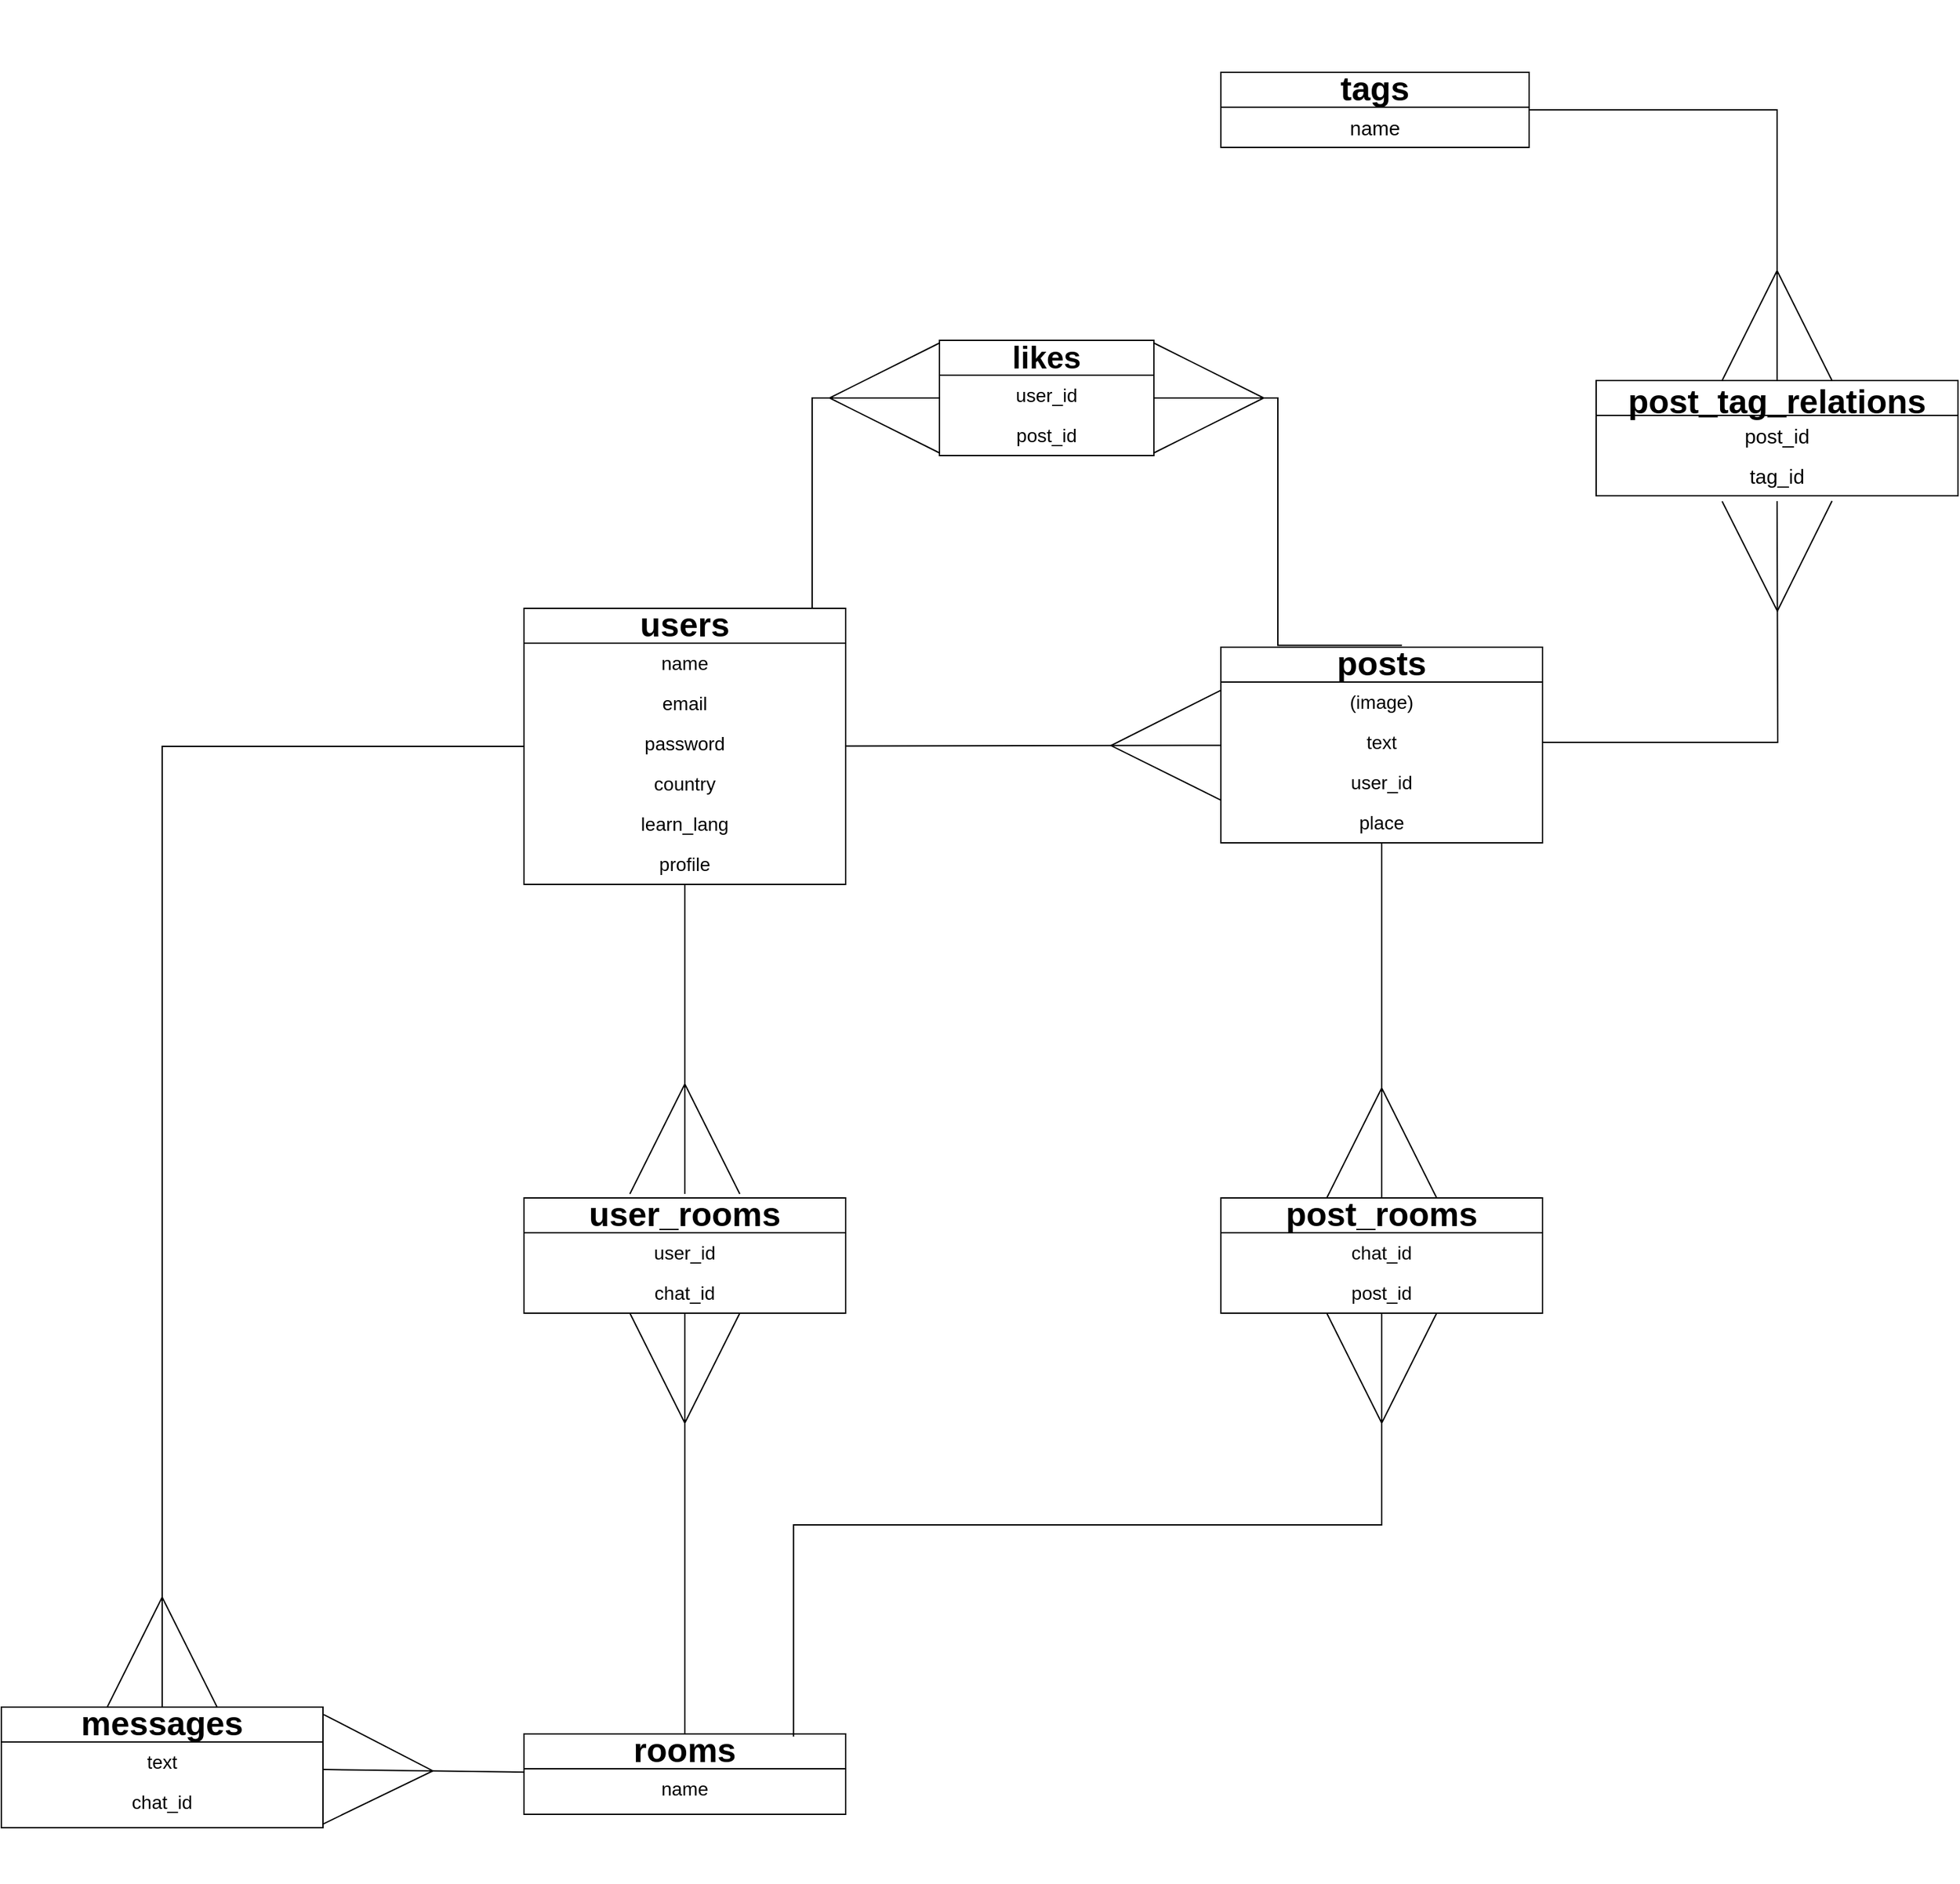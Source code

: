 <mxfile version="13.6.5">
    <diagram id="rpppzsLynnNAf13KlVOm" name="ページ1">
        <mxGraphModel dx="1867" dy="3309" grid="1" gridSize="10" guides="1" tooltips="1" connect="1" arrows="1" fold="1" page="1" pageScale="1" pageWidth="827" pageHeight="1169" math="0" shadow="0">
            <root>
                <mxCell id="0"/>
                <mxCell id="1" parent="0"/>
                <mxCell id="35" style="edgeStyle=none;rounded=0;orthogonalLoop=1;jettySize=auto;html=1;entryX=0.5;entryY=0;entryDx=0;entryDy=0;fontSize=14;endArrow=ERmany;endFill=0;endSize=80;" edge="1" parent="1" source="64">
                    <mxGeometry relative="1" as="geometry">
                        <mxPoint x="-40" y="-1667" as="sourcePoint"/>
                        <mxPoint x="-40" y="-1403" as="targetPoint"/>
                    </mxGeometry>
                </mxCell>
                <mxCell id="43" style="edgeStyle=none;rounded=0;orthogonalLoop=1;jettySize=auto;html=1;endArrow=ERmany;endFill=0;endSize=80;fontSize=14;" edge="1" parent="1" source="14" target="2">
                    <mxGeometry relative="1" as="geometry"/>
                </mxCell>
                <mxCell id="62" style="edgeStyle=orthogonalEdgeStyle;rounded=0;orthogonalLoop=1;jettySize=auto;html=1;entryX=0.5;entryY=0;entryDx=0;entryDy=0;startArrow=none;startFill=0;startSize=80;sourcePerimeterSpacing=0;endArrow=ERmany;endFill=0;endSize=80;targetPerimeterSpacing=80;strokeWidth=1;fontSize=14;" edge="1" parent="1" source="14" target="10">
                    <mxGeometry relative="1" as="geometry"/>
                </mxCell>
                <mxCell id="14" value="users" style="swimlane;fontStyle=1;childLayout=stackLayout;horizontal=1;startSize=26;horizontalStack=0;resizeParent=1;resizeParentMax=0;resizeLast=0;collapsible=1;marginBottom=0;align=center;fontSize=25;verticalAlign=bottom;" vertex="1" parent="1">
                    <mxGeometry x="-160" y="-1840" width="240" height="206" as="geometry"/>
                </mxCell>
                <mxCell id="16" value="name" style="text;strokeColor=none;fillColor=none;spacingLeft=4;spacingRight=4;overflow=hidden;rotatable=0;points=[[0,0.5],[1,0.5]];portConstraint=eastwest;fontSize=14;align=center;" vertex="1" parent="14">
                    <mxGeometry y="26" width="240" height="30" as="geometry"/>
                </mxCell>
                <mxCell id="17" value="email" style="text;strokeColor=none;fillColor=none;spacingLeft=4;spacingRight=4;overflow=hidden;rotatable=0;points=[[0,0.5],[1,0.5]];portConstraint=eastwest;fontSize=14;align=center;" vertex="1" parent="14">
                    <mxGeometry y="56" width="240" height="30" as="geometry"/>
                </mxCell>
                <mxCell id="26" value="password" style="text;strokeColor=none;fillColor=none;spacingLeft=4;spacingRight=4;overflow=hidden;rotatable=0;points=[[0,0.5],[1,0.5]];portConstraint=eastwest;fontSize=14;align=center;" vertex="1" parent="14">
                    <mxGeometry y="86" width="240" height="30" as="geometry"/>
                </mxCell>
                <mxCell id="29" value="country" style="text;strokeColor=none;fillColor=none;spacingLeft=4;spacingRight=4;overflow=hidden;rotatable=0;points=[[0,0.5],[1,0.5]];portConstraint=eastwest;fontSize=14;align=center;" vertex="1" parent="14">
                    <mxGeometry y="116" width="240" height="30" as="geometry"/>
                </mxCell>
                <mxCell id="30" value="learn_lang" style="text;strokeColor=none;fillColor=none;spacingLeft=4;spacingRight=4;overflow=hidden;rotatable=0;points=[[0,0.5],[1,0.5]];portConstraint=eastwest;fontSize=14;align=center;" vertex="1" parent="14">
                    <mxGeometry y="146" width="240" height="30" as="geometry"/>
                </mxCell>
                <mxCell id="64" value="profile" style="text;strokeColor=none;fillColor=none;spacingLeft=4;spacingRight=4;overflow=hidden;rotatable=0;points=[[0,0.5],[1,0.5]];portConstraint=eastwest;fontSize=14;align=center;" vertex="1" parent="14">
                    <mxGeometry y="176" width="240" height="30" as="geometry"/>
                </mxCell>
                <mxCell id="18" value="user_rooms" style="swimlane;fontStyle=1;childLayout=stackLayout;horizontal=1;startSize=26;horizontalStack=0;resizeParent=1;resizeParentMax=0;resizeLast=0;collapsible=1;marginBottom=0;align=center;fontSize=25;verticalAlign=bottom;" vertex="1" parent="1">
                    <mxGeometry x="-160" y="-1400" width="240" height="86" as="geometry"/>
                </mxCell>
                <mxCell id="19" value="user_id" style="text;strokeColor=none;fillColor=none;spacingLeft=4;spacingRight=4;overflow=hidden;rotatable=0;points=[[0,0.5],[1,0.5]];portConstraint=eastwest;fontSize=14;align=center;" vertex="1" parent="18">
                    <mxGeometry y="26" width="240" height="30" as="geometry"/>
                </mxCell>
                <mxCell id="20" value="chat_id" style="text;strokeColor=none;fillColor=none;spacingLeft=4;spacingRight=4;overflow=hidden;rotatable=0;points=[[0,0.5],[1,0.5]];portConstraint=eastwest;fontSize=14;align=center;" vertex="1" parent="18">
                    <mxGeometry y="56" width="240" height="30" as="geometry"/>
                </mxCell>
                <mxCell id="36" style="edgeStyle=none;rounded=0;orthogonalLoop=1;jettySize=auto;html=1;endArrow=ERmany;endFill=0;endSize=80;fontSize=14;" edge="1" parent="1" source="22" target="18">
                    <mxGeometry relative="1" as="geometry"/>
                </mxCell>
                <mxCell id="37" style="edgeStyle=none;rounded=0;orthogonalLoop=1;jettySize=auto;html=1;endArrow=ERmany;endFill=0;endSize=80;fontSize=14;" edge="1" parent="1" source="22" target="10">
                    <mxGeometry relative="1" as="geometry"/>
                </mxCell>
                <mxCell id="22" value="rooms" style="swimlane;fontStyle=1;childLayout=stackLayout;horizontal=1;startSize=26;horizontalStack=0;resizeParent=1;resizeParentMax=0;resizeLast=0;collapsible=1;marginBottom=0;align=center;fontSize=25;verticalAlign=bottom;" vertex="1" parent="1">
                    <mxGeometry x="-160" y="-1000" width="240" height="60" as="geometry"/>
                </mxCell>
                <mxCell id="23" value="name" style="text;strokeColor=none;fillColor=none;spacingLeft=4;spacingRight=4;overflow=hidden;rotatable=0;points=[[0,0.5],[1,0.5]];portConstraint=eastwest;fontSize=14;align=center;" vertex="1" parent="22">
                    <mxGeometry y="26" width="240" height="34" as="geometry"/>
                </mxCell>
                <mxCell id="48" style="edgeStyle=elbowEdgeStyle;rounded=0;orthogonalLoop=1;jettySize=auto;elbow=vertical;html=1;entryX=0.838;entryY=0.033;entryDx=0;entryDy=0;entryPerimeter=0;startArrow=ERmany;startFill=0;endArrow=none;endFill=0;endSize=80;targetPerimeterSpacing=80;strokeWidth=1;fontSize=14;sourcePerimeterSpacing=0;startSize=80;" edge="1" parent="1" source="6" target="22">
                    <mxGeometry relative="1" as="geometry"/>
                </mxCell>
                <mxCell id="6" value="post_rooms" style="swimlane;fontStyle=1;childLayout=stackLayout;horizontal=1;startSize=26;horizontalStack=0;resizeParent=1;resizeParentMax=0;resizeLast=0;collapsible=1;marginBottom=0;align=center;fontSize=25;verticalAlign=bottom;" vertex="1" parent="1">
                    <mxGeometry x="360" y="-1400" width="240" height="86" as="geometry"/>
                </mxCell>
                <mxCell id="7" value="chat_id" style="text;strokeColor=none;fillColor=none;spacingLeft=4;spacingRight=4;overflow=hidden;rotatable=0;points=[[0,0.5],[1,0.5]];portConstraint=eastwest;fontSize=14;align=center;" vertex="1" parent="6">
                    <mxGeometry y="26" width="240" height="30" as="geometry"/>
                </mxCell>
                <mxCell id="8" value="post_id" style="text;strokeColor=none;fillColor=none;spacingLeft=4;spacingRight=4;overflow=hidden;rotatable=0;points=[[0,0.5],[1,0.5]];portConstraint=eastwest;fontSize=14;align=center;" vertex="1" parent="6">
                    <mxGeometry y="56" width="240" height="30" as="geometry"/>
                </mxCell>
                <mxCell id="38" style="edgeStyle=none;rounded=0;orthogonalLoop=1;jettySize=auto;html=1;endArrow=ERmany;endFill=0;endSize=80;fontSize=14;" edge="1" parent="1" source="2" target="6">
                    <mxGeometry relative="1" as="geometry"/>
                </mxCell>
                <mxCell id="2" value="posts" style="swimlane;fontStyle=1;childLayout=stackLayout;horizontal=1;startSize=26;horizontalStack=0;resizeParent=1;resizeParentMax=0;resizeLast=0;collapsible=1;marginBottom=0;align=center;fontSize=25;verticalAlign=bottom;" vertex="1" parent="1">
                    <mxGeometry x="360" y="-1811" width="240" height="146" as="geometry"/>
                </mxCell>
                <mxCell id="3" value="(image)" style="text;strokeColor=none;fillColor=none;spacingLeft=4;spacingRight=4;overflow=hidden;rotatable=0;points=[[0,0.5],[1,0.5]];portConstraint=eastwest;fontSize=14;align=center;" vertex="1" parent="2">
                    <mxGeometry y="26" width="240" height="30" as="geometry"/>
                </mxCell>
                <mxCell id="4" value="text" style="text;strokeColor=none;fillColor=none;spacingLeft=4;spacingRight=4;overflow=hidden;rotatable=0;points=[[0,0.5],[1,0.5]];portConstraint=eastwest;fontSize=14;align=center;" vertex="1" parent="2">
                    <mxGeometry y="56" width="240" height="30" as="geometry"/>
                </mxCell>
                <mxCell id="5" value="user_id" style="text;strokeColor=none;fillColor=none;spacingLeft=4;spacingRight=4;overflow=hidden;rotatable=0;points=[[0,0.5],[1,0.5]];portConstraint=eastwest;fontSize=14;align=center;" vertex="1" parent="2">
                    <mxGeometry y="86" width="240" height="30" as="geometry"/>
                </mxCell>
                <mxCell id="63" value="place" style="text;strokeColor=none;fillColor=none;spacingLeft=4;spacingRight=4;overflow=hidden;rotatable=0;points=[[0,0.5],[1,0.5]];portConstraint=eastwest;fontSize=14;align=center;" vertex="1" parent="2">
                    <mxGeometry y="116" width="240" height="30" as="geometry"/>
                </mxCell>
                <mxCell id="55" style="edgeStyle=elbowEdgeStyle;rounded=0;orthogonalLoop=1;jettySize=auto;html=1;entryX=0.5;entryY=0;entryDx=0;entryDy=0;startArrow=ERmany;startFill=0;startSize=80;sourcePerimeterSpacing=0;endArrow=none;endFill=0;endSize=80;targetPerimeterSpacing=80;strokeWidth=1;fontSize=14;" edge="1" parent="1" source="31" target="14">
                    <mxGeometry relative="1" as="geometry"/>
                </mxCell>
                <mxCell id="56" style="edgeStyle=elbowEdgeStyle;rounded=0;orthogonalLoop=1;jettySize=auto;html=1;entryX=0.563;entryY=-0.009;entryDx=0;entryDy=0;entryPerimeter=0;startArrow=ERmany;startFill=0;startSize=80;sourcePerimeterSpacing=0;endArrow=none;endFill=0;endSize=80;targetPerimeterSpacing=80;strokeWidth=1;fontSize=14;" edge="1" parent="1" source="31" target="2">
                    <mxGeometry relative="1" as="geometry"/>
                </mxCell>
                <mxCell id="31" value="likes" style="swimlane;fontStyle=1;childLayout=stackLayout;horizontal=1;startSize=26;horizontalStack=0;resizeParent=1;resizeParentMax=0;resizeLast=0;collapsible=1;marginBottom=0;align=center;fontSize=23;verticalAlign=bottom;" vertex="1" parent="1">
                    <mxGeometry x="150" y="-2040" width="160" height="86" as="geometry"/>
                </mxCell>
                <mxCell id="32" value="user_id" style="text;strokeColor=none;fillColor=none;spacingLeft=4;spacingRight=4;overflow=hidden;rotatable=0;points=[[0,0.5],[1,0.5]];portConstraint=eastwest;fontSize=14;align=center;" vertex="1" parent="31">
                    <mxGeometry y="26" width="160" height="30" as="geometry"/>
                </mxCell>
                <mxCell id="33" value="post_id" style="text;strokeColor=none;fillColor=none;spacingLeft=4;spacingRight=4;overflow=hidden;rotatable=0;points=[[0,0.5],[1,0.5]];portConstraint=eastwest;fontSize=14;align=center;" vertex="1" parent="31">
                    <mxGeometry y="56" width="160" height="30" as="geometry"/>
                </mxCell>
                <mxCell id="10" value="messages" style="swimlane;fontStyle=1;childLayout=stackLayout;horizontal=1;startSize=26;horizontalStack=0;resizeParent=1;resizeParentMax=0;resizeLast=0;collapsible=1;marginBottom=0;align=center;fontSize=25;verticalAlign=bottom;" vertex="1" parent="1">
                    <mxGeometry x="-550" y="-1020" width="240" height="90" as="geometry"/>
                </mxCell>
                <mxCell id="11" value="text" style="text;strokeColor=none;fillColor=none;spacingLeft=4;spacingRight=4;overflow=hidden;rotatable=0;points=[[0,0.5],[1,0.5]];portConstraint=eastwest;fontSize=14;align=center;" vertex="1" parent="10">
                    <mxGeometry y="26" width="240" height="30" as="geometry"/>
                </mxCell>
                <mxCell id="12" value="chat_id" style="text;strokeColor=none;fillColor=none;spacingLeft=4;spacingRight=4;overflow=hidden;rotatable=0;points=[[0,0.5],[1,0.5]];portConstraint=eastwest;fontSize=14;align=center;" vertex="1" parent="10">
                    <mxGeometry y="56" width="240" height="34" as="geometry"/>
                </mxCell>
                <mxCell id="65" value="post_tag_relations" style="swimlane;fontStyle=1;childLayout=stackLayout;horizontal=1;startSize=26;horizontalStack=0;resizeParent=1;resizeParentMax=0;resizeLast=0;collapsible=1;marginBottom=0;align=center;fontSize=25;" vertex="1" parent="1">
                    <mxGeometry x="640" y="-2010" width="270" height="86" as="geometry"/>
                </mxCell>
                <mxCell id="66" value="post_id" style="text;strokeColor=none;fillColor=none;spacingLeft=4;spacingRight=4;overflow=hidden;rotatable=0;points=[[0,0.5],[1,0.5]];portConstraint=eastwest;fontSize=15;align=center;" vertex="1" parent="65">
                    <mxGeometry y="26" width="270" height="30" as="geometry"/>
                </mxCell>
                <mxCell id="67" value="tag_id" style="text;strokeColor=none;fillColor=none;spacingLeft=4;spacingRight=4;overflow=hidden;rotatable=0;points=[[0,0.5],[1,0.5]];portConstraint=eastwest;fontSize=15;align=center;" vertex="1" parent="65">
                    <mxGeometry y="56" width="270" height="30" as="geometry"/>
                </mxCell>
                <mxCell id="79" style="edgeStyle=orthogonalEdgeStyle;rounded=0;orthogonalLoop=1;jettySize=auto;html=1;entryX=0.5;entryY=0;entryDx=0;entryDy=0;startArrow=none;startFill=0;startSize=80;sourcePerimeterSpacing=0;endArrow=ERmany;endFill=0;endSize=80;targetPerimeterSpacing=80;strokeWidth=1;fontSize=25;" edge="1" parent="1" source="74" target="65">
                    <mxGeometry relative="1" as="geometry"/>
                </mxCell>
                <mxCell id="74" value="tags" style="swimlane;fontStyle=1;childLayout=stackLayout;horizontal=1;startSize=26;horizontalStack=0;resizeParent=1;resizeParentMax=0;resizeLast=0;collapsible=1;marginBottom=0;align=center;fontSize=25;verticalAlign=bottom;" vertex="1" parent="1">
                    <mxGeometry x="360" y="-2240" width="230" height="56" as="geometry"/>
                </mxCell>
                <mxCell id="75" value="name" style="text;strokeColor=none;fillColor=none;spacingLeft=4;spacingRight=4;overflow=hidden;rotatable=0;points=[[0,0.5],[1,0.5]];portConstraint=eastwest;fontSize=15;align=center;" vertex="1" parent="74">
                    <mxGeometry y="26" width="230" height="30" as="geometry"/>
                </mxCell>
                <mxCell id="78" style="edgeStyle=orthogonalEdgeStyle;rounded=0;orthogonalLoop=1;jettySize=auto;html=1;startArrow=none;startFill=0;startSize=80;sourcePerimeterSpacing=0;endArrow=ERmany;endFill=0;endSize=80;targetPerimeterSpacing=80;strokeWidth=1;fontSize=25;" edge="1" parent="1" source="4">
                    <mxGeometry relative="1" as="geometry">
                        <mxPoint x="775" y="-1920" as="targetPoint"/>
                    </mxGeometry>
                </mxCell>
            </root>
        </mxGraphModel>
    </diagram>
</mxfile>